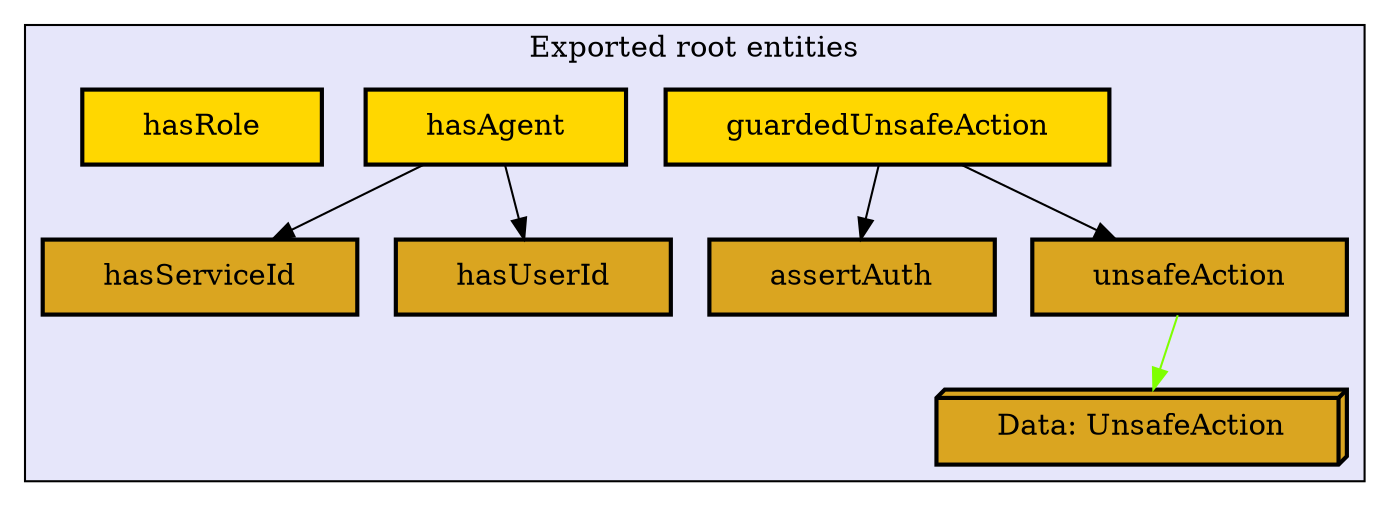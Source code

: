 digraph "Levels within Thentos.Action.SimpleAuth" {
    node [margin="0.4,0.1"
         ,style=filled];
    subgraph cluster_0 {
        graph [label="Exported root entities"
              ,style=filled
              ,fillcolor=lavender];
        1 [label="Data: UnsafeAction"
          ,shape=box3d
          ,fillcolor=goldenrod
          ,style="filled,bold"];
        2 [label=assertAuth
          ,shape=box
          ,fillcolor=goldenrod
          ,style="filled,bold"];
        4 [label=guardedUnsafeAction
          ,shape=box
          ,fillcolor=gold
          ,style="filled,bold"];
        5 [label=hasAgent
          ,shape=box
          ,fillcolor=gold
          ,style="filled,bold"];
        6 [label=hasRole
          ,shape=box
          ,fillcolor=gold
          ,style="filled,bold"];
        7 [label=hasServiceId
          ,shape=box
          ,fillcolor=goldenrod
          ,style="filled,bold"];
        8 [label=hasUserId
          ,shape=box
          ,fillcolor=goldenrod
          ,style="filled,bold"];
        9 [label=unsafeAction
          ,shape=box
          ,fillcolor=goldenrod
          ,style="filled,bold"];
    }
    4 -> 2 [penwidth=1,color=black];
    4 -> 9 [penwidth=1,color=black];
    5 -> 7 [penwidth=1,color=black];
    5 -> 8 [penwidth=1,color=black];
    9 -> 1 [penwidth=1
           ,color=chartreuse];
}
